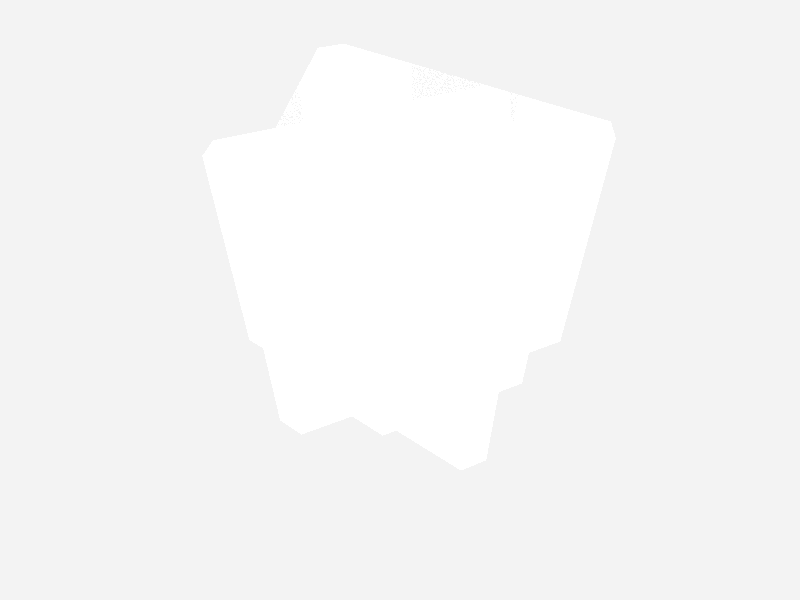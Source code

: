 #include "colors.inc"
#include "shapes.inc"
#include "textures.inc"
// #include "Woods.inc"
// #include "stones.inc"
#include "glass.inc"
// #include "metals.inc"


camera {
    // location <-30,25,10>

    // Planta
    // location <0,20,0>
    // look_at <0,0,0> 

    //Perfil
    // location <0, 5, 11>
    // look_at <0, 3.5, 0>

    //Vista alta
    location <-8, 15, 11>
    look_at <0, 2, 0>

    //Base de la figura
    // location <0,-20,0>
    // look_at <0,0,0> 
}

light_source {
  <1000,1000,-1000>, rgb <1,0.75,0> //an orange light
  }

#declare prisma_triangular =

    prism {
        linear_sweep
        linear_spline
        0, // sweep the following shape from here ...
        7, // ... up through here
        3, // the number of points making up the shape ...
        <-5,-2.88>, <5,-2.88>, <0,5.78>
        material { M_Glass }
    }

#declare prisma_hexagonal_exterior =
    prism {
        linear_sweep
        linear_spline
        0, // sweep the following shape from here ...
        11, // ... up through here
        6, // the number of points making up the shape ...
        <-2.93,5.09>, <2.93,5.09>, <5.84, 0>, <2.93, -5.09>, <-2.93, -5.09>, <-5.84, 0>
        material{ M_Glass }
    }


#declare prisma_hexagonal_interior =
    intersection {
        object { 
            prisma_triangular 
        }
        object { 
            prisma_triangular
            rotate <0,180,0>  
             
        }
    }

#declare prisma_hexagonal =
    prism {
        linear_sweep
        linear_spline
        0, // sweep the following shape from here ...
        5, // ... up through here
        6, // the number of points making up the shape ...
        <-2.2,3.82>, <2.2,3.82>, <4.41, 0>, <2.2, -3.82>, <-2.2,-3.82>, <-4.41, 0>
        material{ M_Glass }
    }

#declare triagulares =
    union {
        object { 
            prisma_triangular
            translate 1.1*y
        }
        object { 
            prisma_triangular
            rotate <0,180,0>  
        }
    }





#declare triangulares_sin_puntas =
    intersection {
        object { prisma_hexagonal_exterior }
        object { triagulares }
    }


#declare final_con_relleno =
    union {
        object { triangulares_sin_puntas }
        object { 
            prisma_hexagonal 
            translate 1.1*y
        }

    }


object {
    difference {
        object { 
            final_con_relleno
        }
        object { 
            prisma_hexagonal_interior 
            scale <0,1.4,0> 
            translate 2.5*y
        }

    }
}





background {
    rgb <0.9,0.9,0.9> 
}